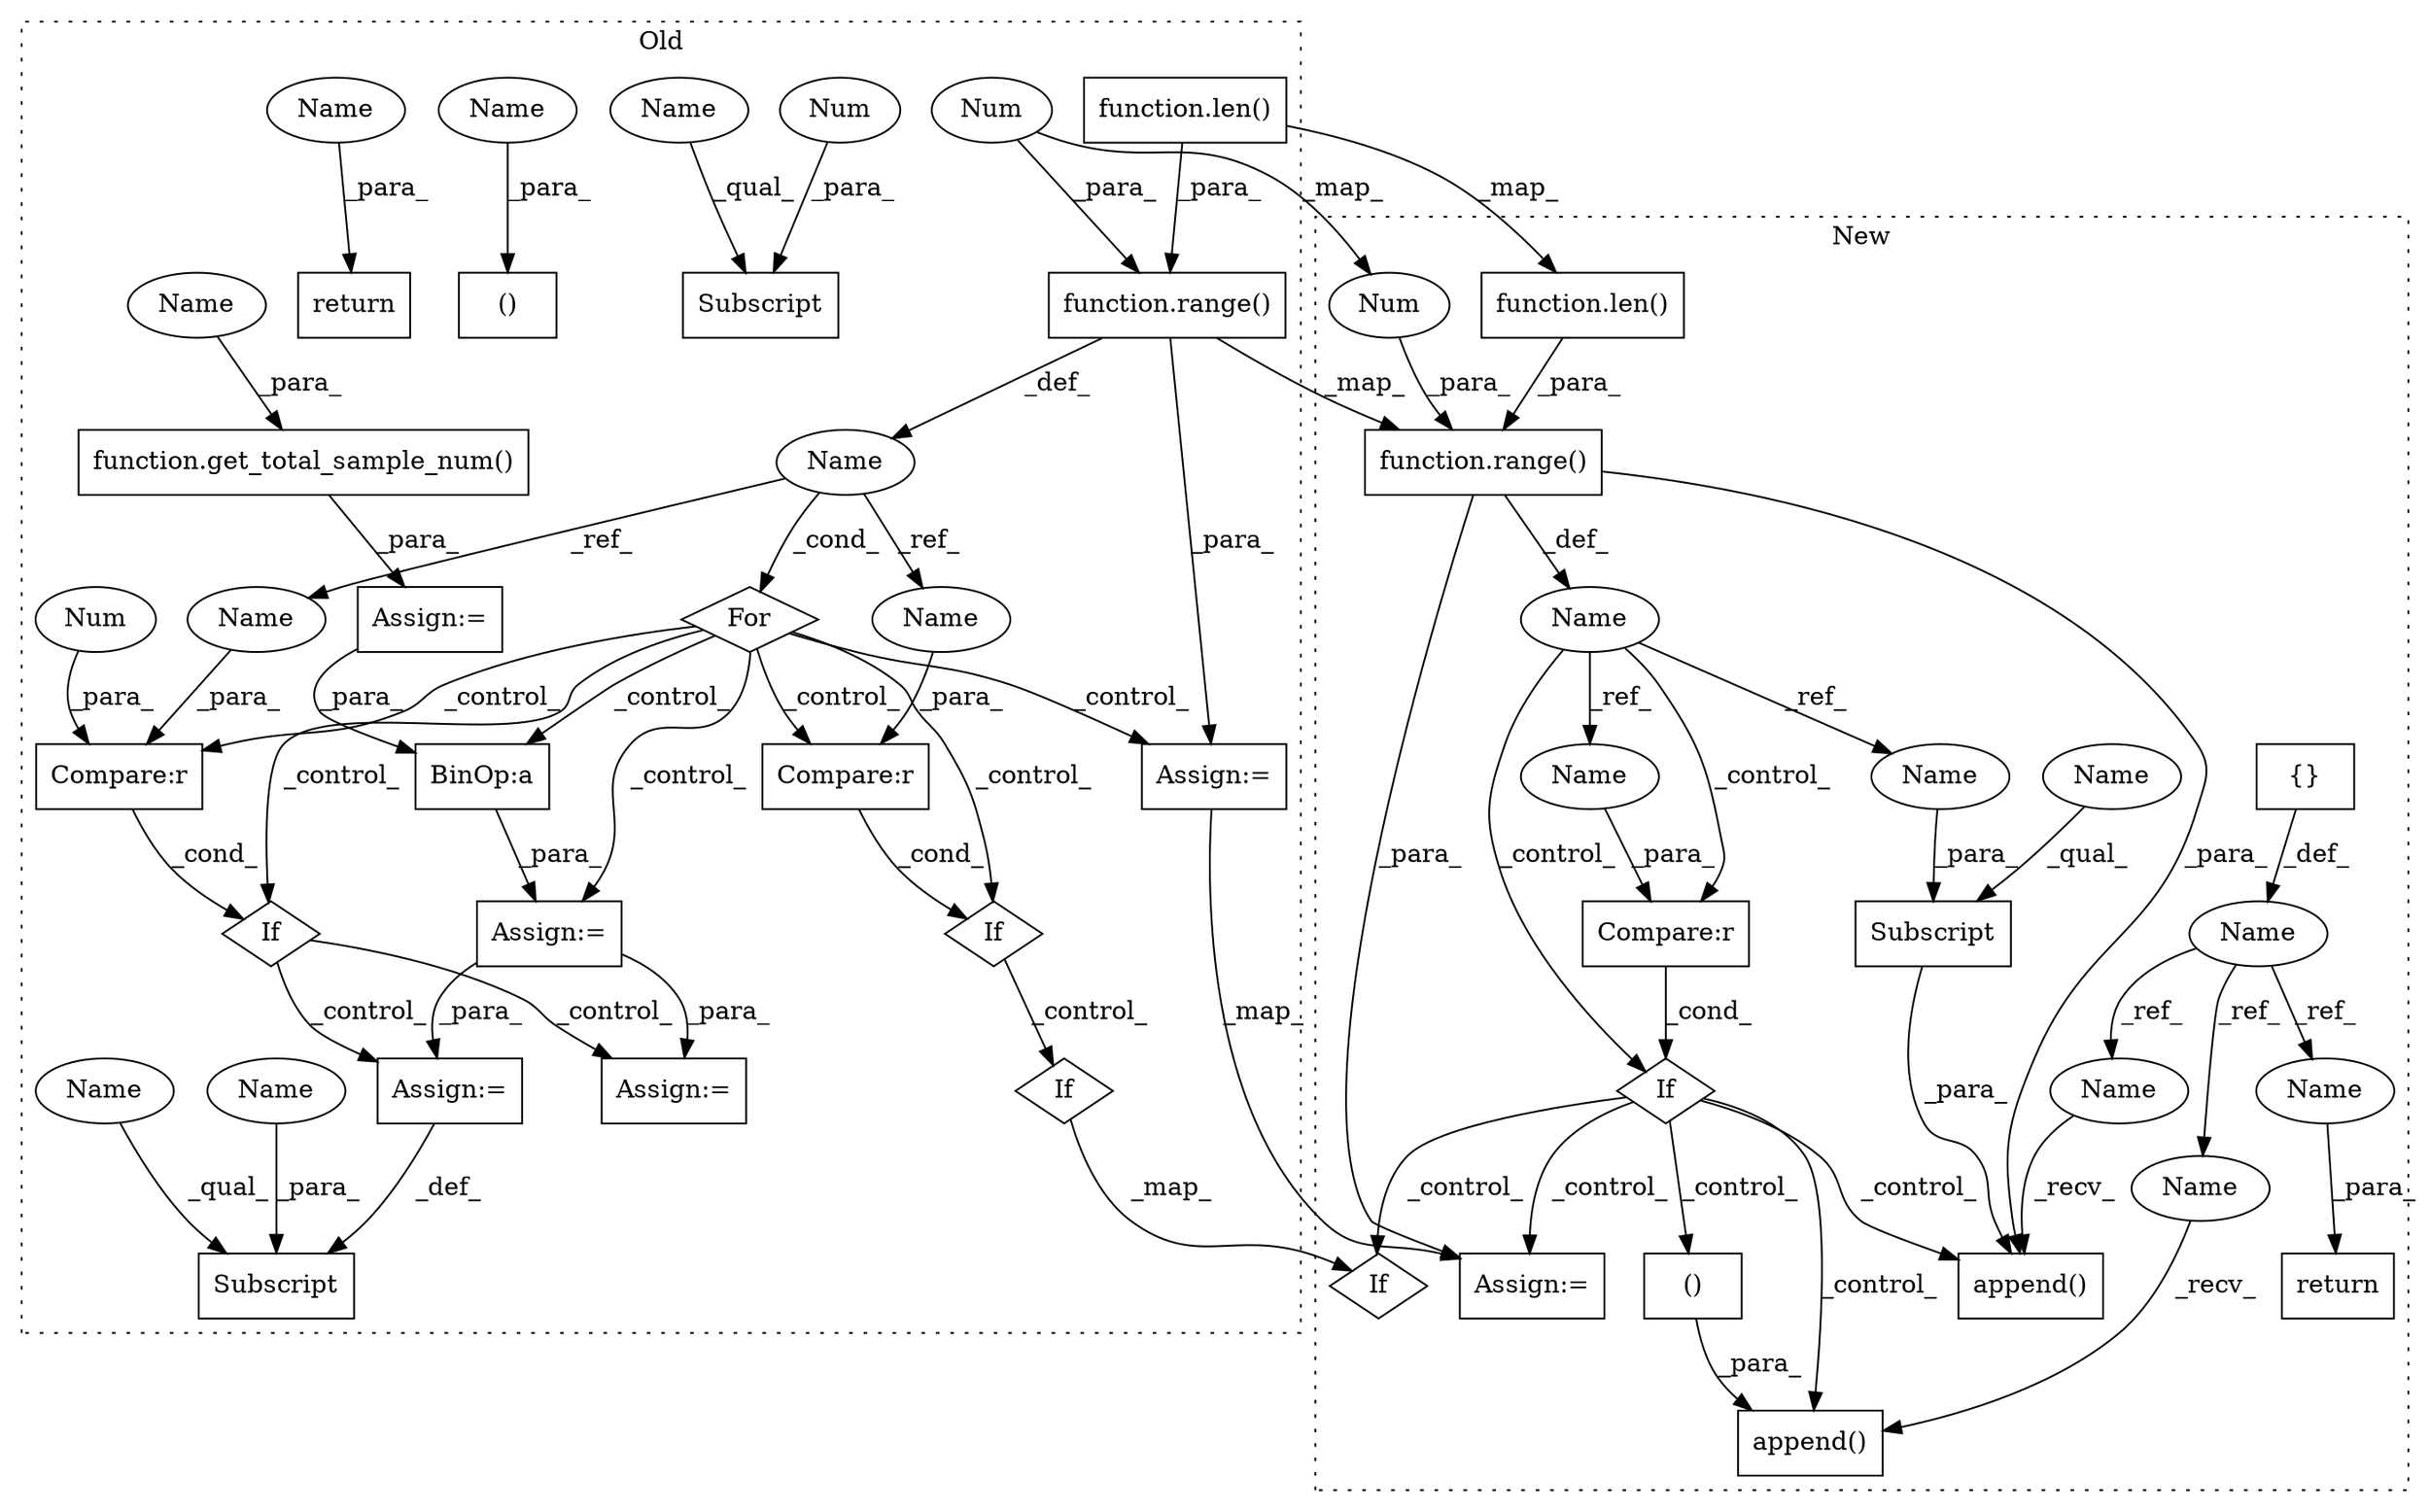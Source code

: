 digraph G {
subgraph cluster0 {
1 [label="function.get_total_sample_num()" a="75" s="1251,1282" l="21,1" shape="box"];
3 [label="Assign:=" a="68" s="1765" l="3" shape="box"];
4 [label="Assign:=" a="68" s="1854" l="4" shape="box"];
5 [label="If" a="96" s="1716" l="3" shape="diamond"];
6 [label="BinOp:a" a="82" s="1484" l="3" shape="box"];
7 [label="If" a="96" s="1520" l="3" shape="diamond"];
9 [label="For" a="107" s="1337,1371" l="4,18" shape="diamond"];
10 [label="Subscript" a="63" s="1747,0" l="18,0" shape="box"];
11 [label="return" a="93" s="1892" l="7" shape="box"];
12 [label="()" a="54" s="1189" l="17" shape="box"];
13 [label="Subscript" a="63" s="1210,0" l="13,0" shape="box"];
14 [label="Num" a="76" s="1221" l="1" shape="ellipse"];
15 [label="Compare:r" a="40" s="1719" l="6" shape="box"];
16 [label="Num" a="76" s="1724" l="1" shape="ellipse"];
17 [label="Compare:r" a="40" s="1523" l="19" shape="box"];
21 [label="function.range()" a="75" s="1346,1370" l="6,1" shape="box"];
25 [label="function.len()" a="75" s="1355,1369" l="4,1" shape="box"];
26 [label="Num" a="76" s="1352" l="1" shape="ellipse"];
29 [label="Assign:=" a="68" s="1408" l="23" shape="box"];
32 [label="If" a="96" s="1564" l="3" shape="diamond"];
34 [label="Name" a="87" s="1341" l="1" shape="ellipse"];
37 [label="Assign:=" a="68" s="1248" l="3" shape="box"];
38 [label="Assign:=" a="68" s="1462" l="3" shape="box"];
39 [label="Name" a="87" s="1763" l="1" shape="ellipse"];
40 [label="Name" a="87" s="1747" l="15" shape="ellipse"];
41 [label="Name" a="87" s="1191" l="15" shape="ellipse"];
42 [label="Name" a="87" s="1899" l="15" shape="ellipse"];
48 [label="Name" a="87" s="1210" l="10" shape="ellipse"];
49 [label="Name" a="87" s="1272" l="10" shape="ellipse"];
50 [label="Name" a="87" s="1523" l="1" shape="ellipse"];
51 [label="Name" a="87" s="1719" l="1" shape="ellipse"];
label = "Old";
style="dotted";
}
subgraph cluster1 {
2 [label="return" a="93" s="1747" l="7" shape="box"];
8 [label="{}" a="59" s="1219,1219" l="2,1" shape="box"];
18 [label="append()" a="75" s="1674,1737" l="22,1" shape="box"];
19 [label="()" a="54" s="1716" l="20" shape="box"];
20 [label="If" a="96" s="1279" l="3" shape="diamond"];
22 [label="function.range()" a="75" s="1240,1264" l="6,1" shape="box"];
23 [label="Subscript" a="63" s="1345,0" l="13,0" shape="box"];
24 [label="function.len()" a="75" s="1249,1263" l="4,1" shape="box"];
27 [label="Num" a="76" s="1246" l="1" shape="ellipse"];
28 [label="Assign:=" a="68" s="1413" l="23" shape="box"];
30 [label="Compare:r" a="40" s="1282" l="23" shape="box"];
31 [label="If" a="96" s="1522" l="3" shape="diamond"];
33 [label="append()" a="75" s="1323,1358" l="22,1" shape="box"];
35 [label="Name" a="87" s="1235" l="1" shape="ellipse"];
36 [label="Name" a="87" s="1202" l="14" shape="ellipse"];
43 [label="Name" a="87" s="1356" l="1" shape="ellipse"];
44 [label="Name" a="87" s="1282" l="1" shape="ellipse"];
45 [label="Name" a="87" s="1674" l="14" shape="ellipse"];
46 [label="Name" a="87" s="1323" l="14" shape="ellipse"];
47 [label="Name" a="87" s="1754" l="14" shape="ellipse"];
52 [label="Name" a="87" s="1345" l="10" shape="ellipse"];
label = "New";
style="dotted";
}
1 -> 37 [label="_para_"];
3 -> 10 [label="_def_"];
5 -> 3 [label="_control_"];
5 -> 4 [label="_control_"];
6 -> 38 [label="_para_"];
7 -> 32 [label="_control_"];
8 -> 36 [label="_def_"];
9 -> 5 [label="_control_"];
9 -> 15 [label="_control_"];
9 -> 38 [label="_control_"];
9 -> 6 [label="_control_"];
9 -> 29 [label="_control_"];
9 -> 17 [label="_control_"];
9 -> 7 [label="_control_"];
14 -> 13 [label="_para_"];
15 -> 5 [label="_cond_"];
16 -> 15 [label="_para_"];
17 -> 7 [label="_cond_"];
19 -> 18 [label="_para_"];
20 -> 19 [label="_control_"];
20 -> 31 [label="_control_"];
20 -> 28 [label="_control_"];
20 -> 18 [label="_control_"];
20 -> 33 [label="_control_"];
21 -> 34 [label="_def_"];
21 -> 22 [label="_map_"];
21 -> 29 [label="_para_"];
22 -> 33 [label="_para_"];
22 -> 35 [label="_def_"];
22 -> 28 [label="_para_"];
23 -> 33 [label="_para_"];
24 -> 22 [label="_para_"];
25 -> 21 [label="_para_"];
25 -> 24 [label="_map_"];
26 -> 27 [label="_map_"];
26 -> 21 [label="_para_"];
27 -> 22 [label="_para_"];
29 -> 28 [label="_map_"];
30 -> 20 [label="_cond_"];
32 -> 31 [label="_map_"];
34 -> 50 [label="_ref_"];
34 -> 51 [label="_ref_"];
34 -> 9 [label="_cond_"];
35 -> 20 [label="_control_"];
35 -> 44 [label="_ref_"];
35 -> 30 [label="_control_"];
35 -> 43 [label="_ref_"];
36 -> 46 [label="_ref_"];
36 -> 45 [label="_ref_"];
36 -> 47 [label="_ref_"];
37 -> 6 [label="_para_"];
38 -> 4 [label="_para_"];
38 -> 3 [label="_para_"];
39 -> 10 [label="_para_"];
40 -> 10 [label="_qual_"];
41 -> 12 [label="_para_"];
42 -> 11 [label="_para_"];
43 -> 23 [label="_para_"];
44 -> 30 [label="_para_"];
45 -> 18 [label="_recv_"];
46 -> 33 [label="_recv_"];
47 -> 2 [label="_para_"];
48 -> 13 [label="_qual_"];
49 -> 1 [label="_para_"];
50 -> 17 [label="_para_"];
51 -> 15 [label="_para_"];
52 -> 23 [label="_qual_"];
}